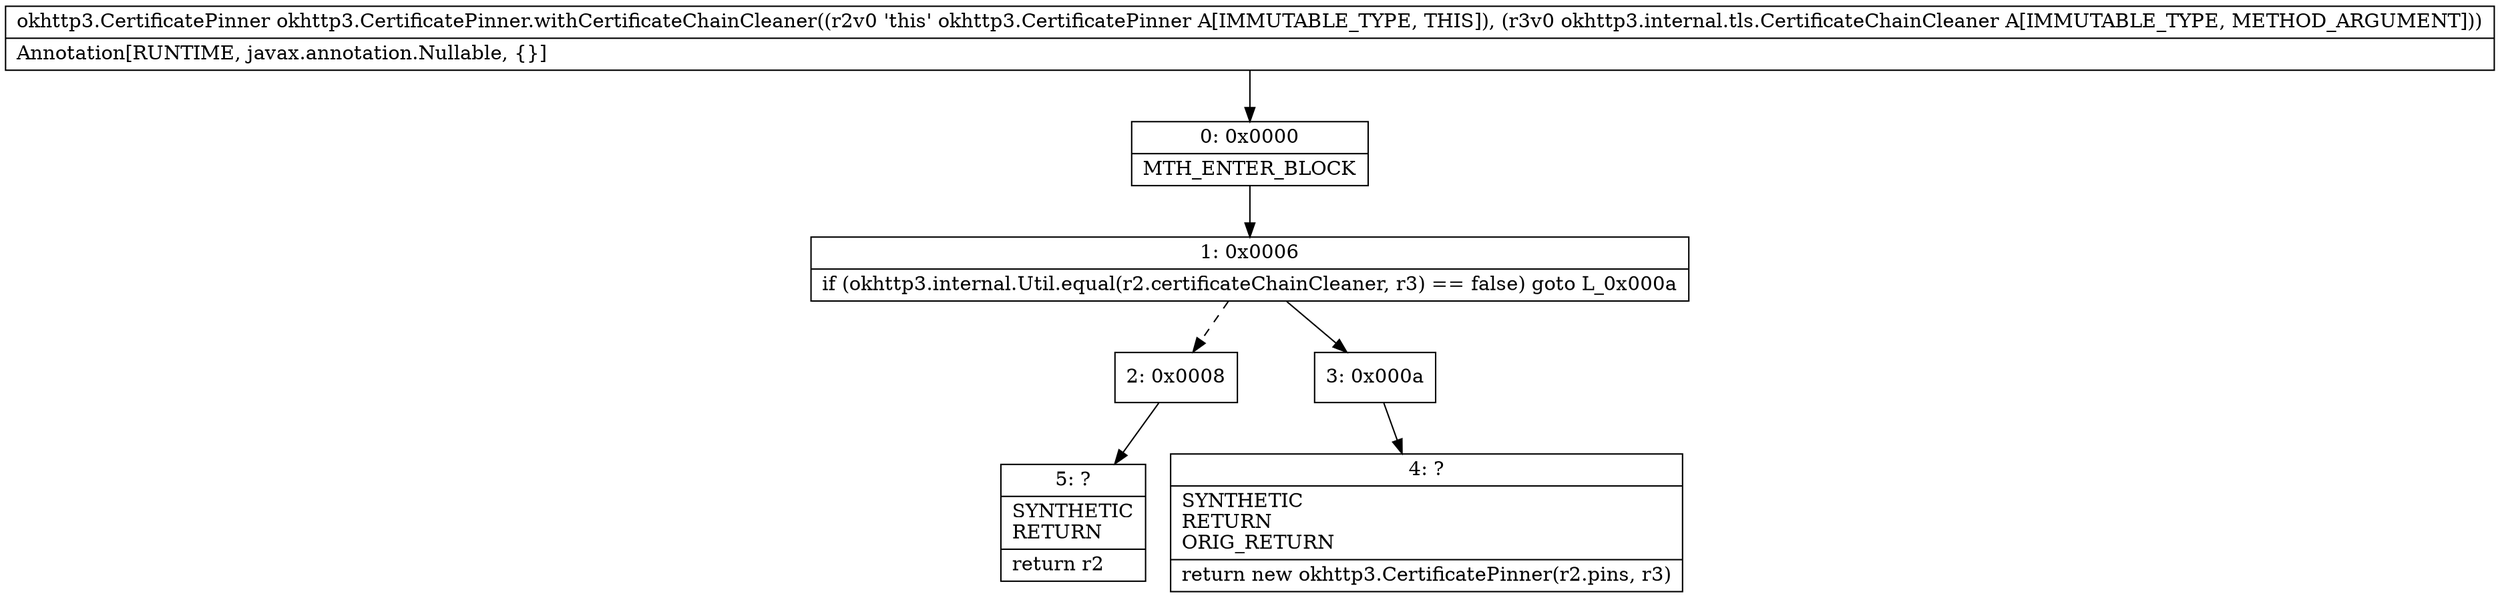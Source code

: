 digraph "CFG forokhttp3.CertificatePinner.withCertificateChainCleaner(Lokhttp3\/internal\/tls\/CertificateChainCleaner;)Lokhttp3\/CertificatePinner;" {
Node_0 [shape=record,label="{0\:\ 0x0000|MTH_ENTER_BLOCK\l}"];
Node_1 [shape=record,label="{1\:\ 0x0006|if (okhttp3.internal.Util.equal(r2.certificateChainCleaner, r3) == false) goto L_0x000a\l}"];
Node_2 [shape=record,label="{2\:\ 0x0008}"];
Node_3 [shape=record,label="{3\:\ 0x000a}"];
Node_4 [shape=record,label="{4\:\ ?|SYNTHETIC\lRETURN\lORIG_RETURN\l|return new okhttp3.CertificatePinner(r2.pins, r3)\l}"];
Node_5 [shape=record,label="{5\:\ ?|SYNTHETIC\lRETURN\l|return r2\l}"];
MethodNode[shape=record,label="{okhttp3.CertificatePinner okhttp3.CertificatePinner.withCertificateChainCleaner((r2v0 'this' okhttp3.CertificatePinner A[IMMUTABLE_TYPE, THIS]), (r3v0 okhttp3.internal.tls.CertificateChainCleaner A[IMMUTABLE_TYPE, METHOD_ARGUMENT]))  | Annotation[RUNTIME, javax.annotation.Nullable, \{\}]\l}"];
MethodNode -> Node_0;
Node_0 -> Node_1;
Node_1 -> Node_2[style=dashed];
Node_1 -> Node_3;
Node_2 -> Node_5;
Node_3 -> Node_4;
}

